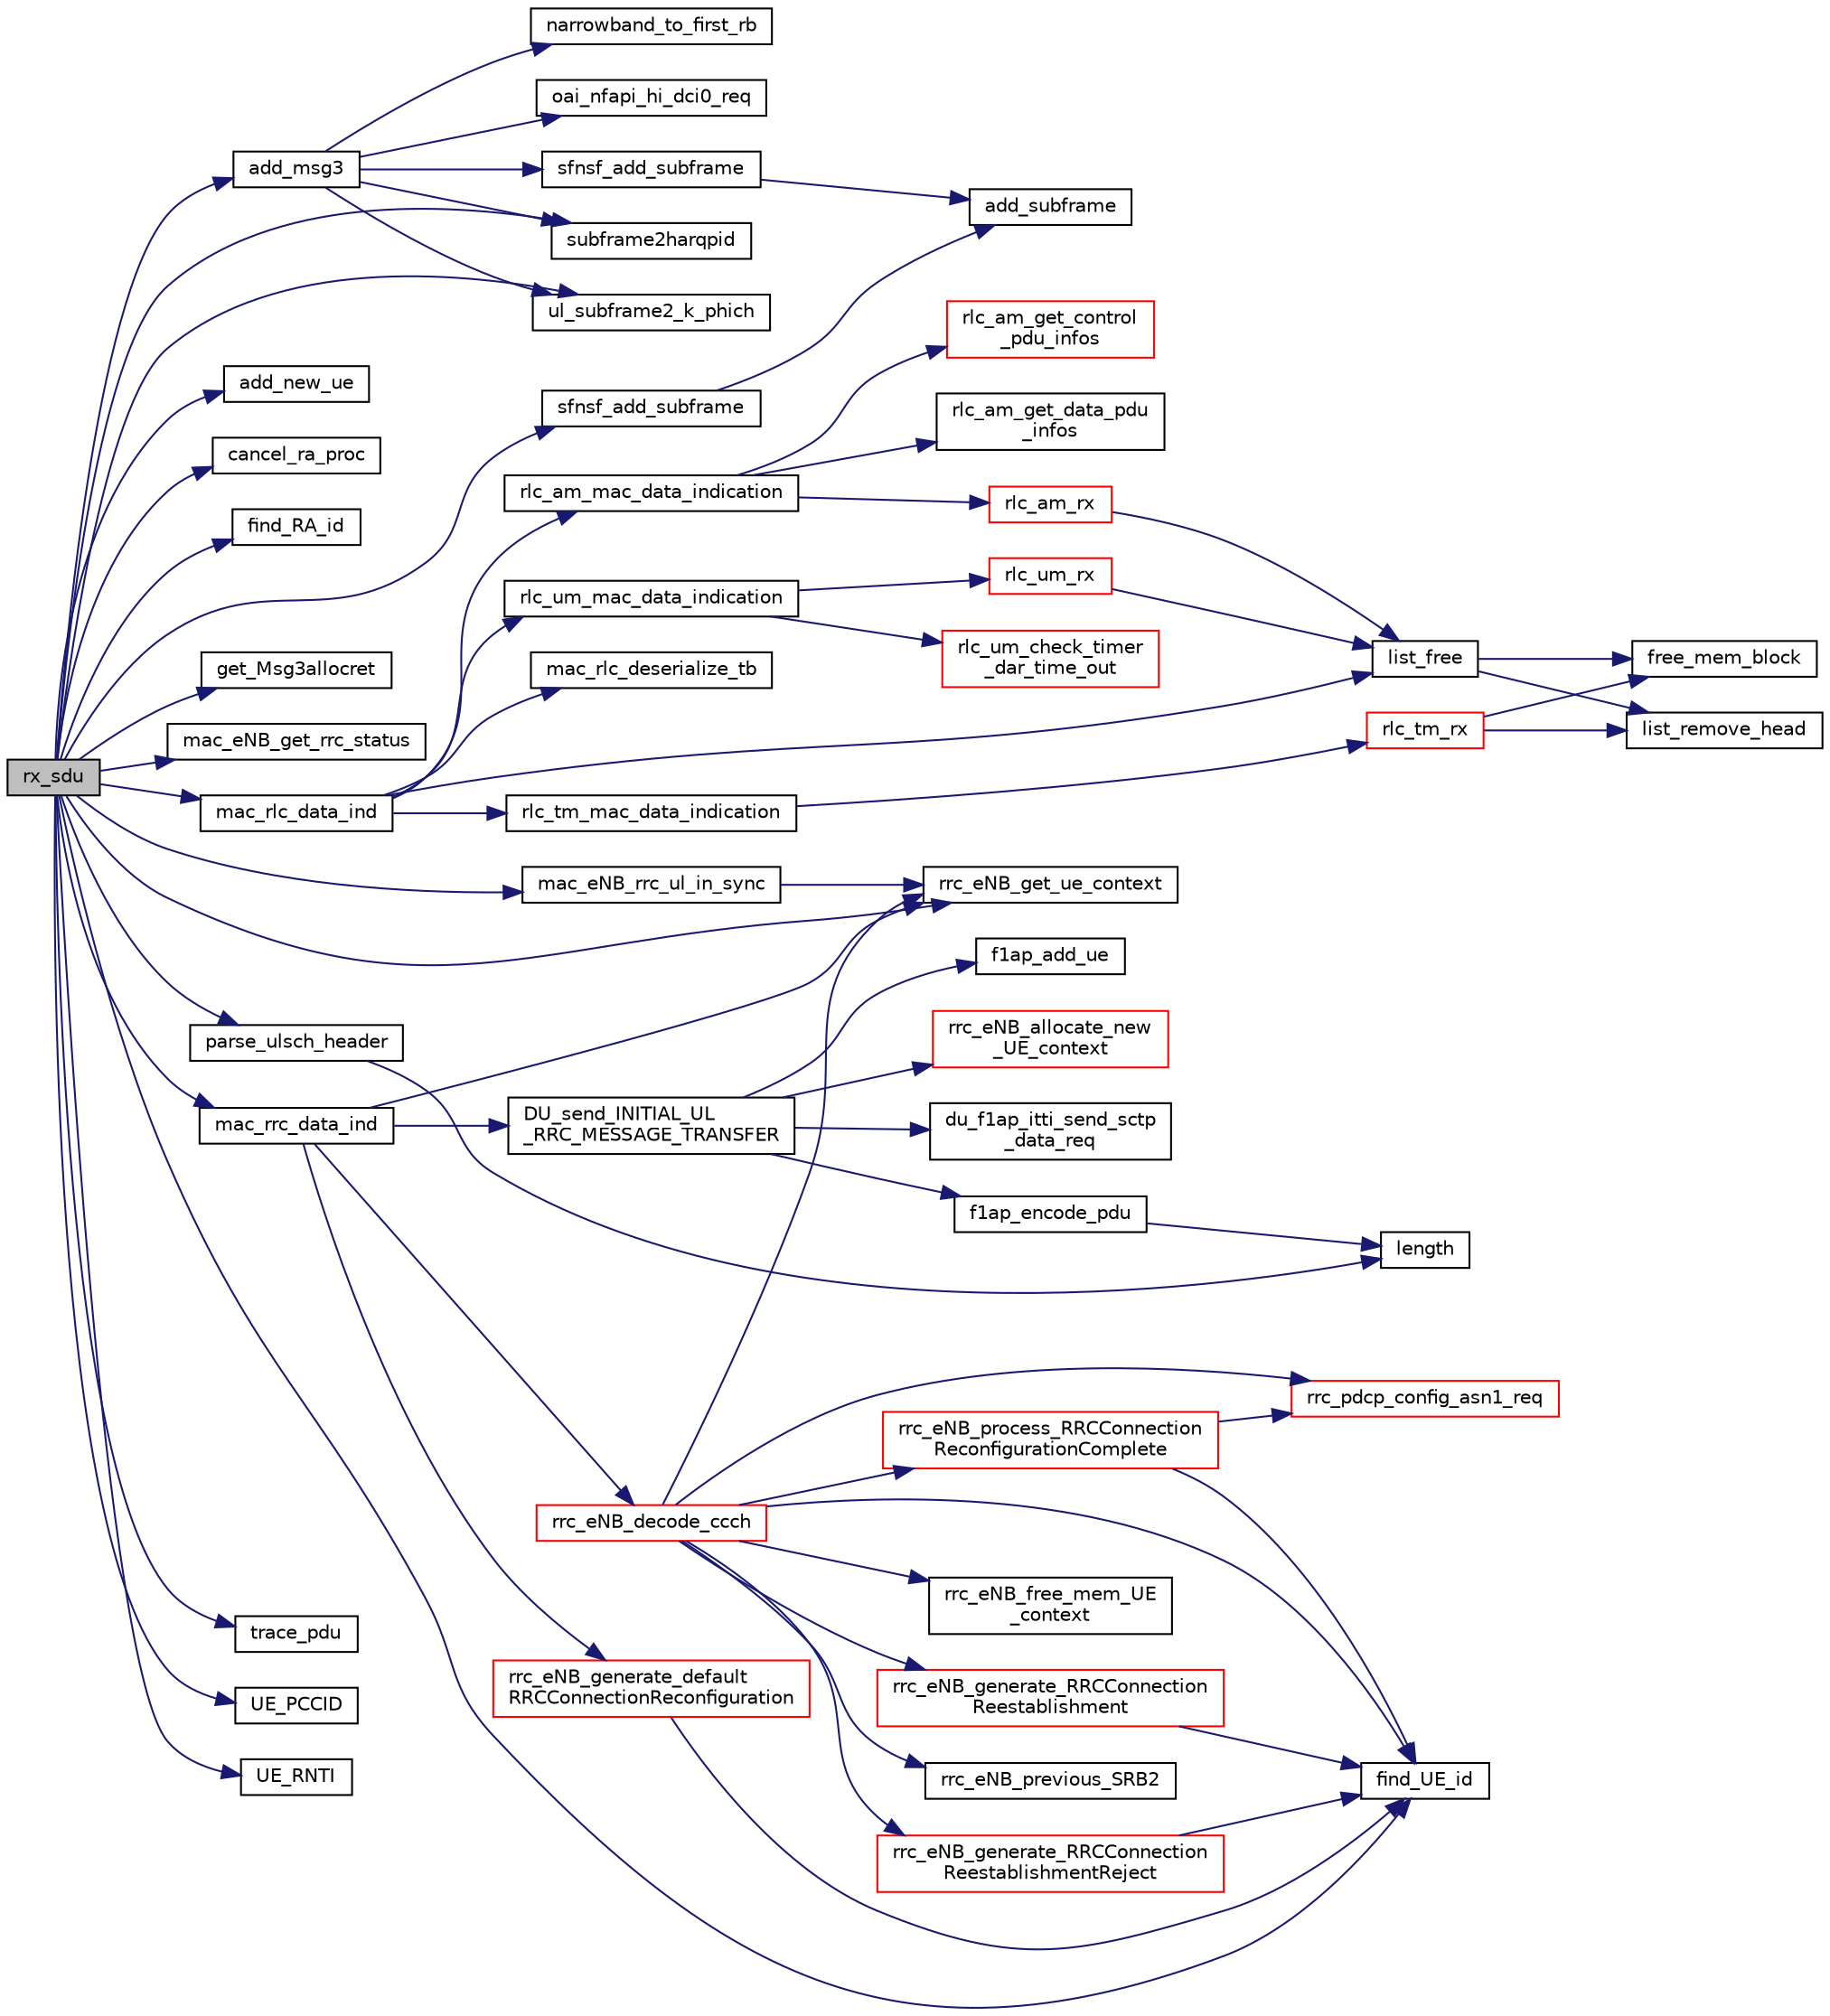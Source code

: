 digraph "rx_sdu"
{
 // LATEX_PDF_SIZE
  edge [fontname="Helvetica",fontsize="10",labelfontname="Helvetica",labelfontsize="10"];
  node [fontname="Helvetica",fontsize="10",shape=record];
  rankdir="LR";
  Node1 [label="rx_sdu",height=0.2,width=0.4,color="black", fillcolor="grey75", style="filled", fontcolor="black",tooltip=" "];
  Node1 -> Node2 [color="midnightblue",fontsize="10",style="solid",fontname="Helvetica"];
  Node2 [label="add_msg3",height=0.2,width=0.4,color="black", fillcolor="white", style="filled",URL="$group____mac.html#ga11a3e4e254a0bbe1edf71069e947df0a",tooltip=" "];
  Node2 -> Node3 [color="midnightblue",fontsize="10",style="solid",fontname="Helvetica"];
  Node3 [label="narrowband_to_first_rb",height=0.2,width=0.4,color="black", fillcolor="white", style="filled",URL="$group____mac.html#ga2cefe4442fc753b68846949201451229",tooltip=" "];
  Node2 -> Node4 [color="midnightblue",fontsize="10",style="solid",fontname="Helvetica"];
  Node4 [label="oai_nfapi_hi_dci0_req",height=0.2,width=0.4,color="black", fillcolor="white", style="filled",URL="$eNB__scheduler__RA_8c.html#a757d8872d40d94b7026dfd58a3491b79",tooltip=" "];
  Node2 -> Node5 [color="midnightblue",fontsize="10",style="solid",fontname="Helvetica"];
  Node5 [label="sfnsf_add_subframe",height=0.2,width=0.4,color="black", fillcolor="white", style="filled",URL="$eNB__scheduler__RA_8c.html#aa29bf5c4b02fce76f1eded1af219a2ee",tooltip=" "];
  Node5 -> Node6 [color="midnightblue",fontsize="10",style="solid",fontname="Helvetica"];
  Node6 [label="add_subframe",height=0.2,width=0.4,color="black", fillcolor="white", style="filled",URL="$eNB__scheduler__RA_8c.html#a309a9f944d0482f6ac7bbf52c3cca4b5",tooltip=" "];
  Node2 -> Node7 [color="midnightblue",fontsize="10",style="solid",fontname="Helvetica"];
  Node7 [label="subframe2harqpid",height=0.2,width=0.4,color="black", fillcolor="white", style="filled",URL="$group____mac.html#gab50114bec770935c2cfd4c57407bdcbf",tooltip=" "];
  Node2 -> Node8 [color="midnightblue",fontsize="10",style="solid",fontname="Helvetica"];
  Node8 [label="ul_subframe2_k_phich",height=0.2,width=0.4,color="black", fillcolor="white", style="filled",URL="$group____mac.html#ga9ee2cdaf32802b891776ab9d70af9eb6",tooltip=" "];
  Node1 -> Node9 [color="midnightblue",fontsize="10",style="solid",fontname="Helvetica"];
  Node9 [label="add_new_ue",height=0.2,width=0.4,color="black", fillcolor="white", style="filled",URL="$group____mac.html#gaf6d3bd5f2ba9c9a3d9c374d1a6834fe9",tooltip=" "];
  Node1 -> Node10 [color="midnightblue",fontsize="10",style="solid",fontname="Helvetica"];
  Node10 [label="cancel_ra_proc",height=0.2,width=0.4,color="black", fillcolor="white", style="filled",URL="$group____mac.html#ga0c5b911b38eadc4fa965f561d6cafc94",tooltip=" "];
  Node1 -> Node11 [color="midnightblue",fontsize="10",style="solid",fontname="Helvetica"];
  Node11 [label="find_RA_id",height=0.2,width=0.4,color="black", fillcolor="white", style="filled",URL="$group____mac.html#ga96a58a291105b723c35f82c564ac2821",tooltip=" "];
  Node1 -> Node12 [color="midnightblue",fontsize="10",style="solid",fontname="Helvetica"];
  Node12 [label="find_UE_id",height=0.2,width=0.4,color="black", fillcolor="white", style="filled",URL="$group____mac.html#ga35a30760cd6df3d2fcadef04c55d66ea",tooltip=" "];
  Node1 -> Node13 [color="midnightblue",fontsize="10",style="solid",fontname="Helvetica"];
  Node13 [label="get_Msg3allocret",height=0.2,width=0.4,color="black", fillcolor="white", style="filled",URL="$group____mac.html#gab2f219053ecfa85821545acac3d3a649",tooltip=" "];
  Node1 -> Node14 [color="midnightblue",fontsize="10",style="solid",fontname="Helvetica"];
  Node14 [label="mac_eNB_get_rrc_status",height=0.2,width=0.4,color="black", fillcolor="white", style="filled",URL="$group____rrc.html#ga924d14199b132512e86d4fec21b50253",tooltip=" "];
  Node1 -> Node15 [color="midnightblue",fontsize="10",style="solid",fontname="Helvetica"];
  Node15 [label="mac_eNB_rrc_ul_in_sync",height=0.2,width=0.4,color="black", fillcolor="white", style="filled",URL="$group____rrc.html#ga115162784b12d5d268891a8cbb816187",tooltip=" "];
  Node15 -> Node16 [color="midnightblue",fontsize="10",style="solid",fontname="Helvetica"];
  Node16 [label="rrc_eNB_get_ue_context",height=0.2,width=0.4,color="black", fillcolor="white", style="filled",URL="$rrc__eNB__UE__context_8c.html#a746860031d13c8ab30390dc0e7685e9f",tooltip=" "];
  Node1 -> Node17 [color="midnightblue",fontsize="10",style="solid",fontname="Helvetica"];
  Node17 [label="mac_rlc_data_ind",height=0.2,width=0.4,color="black", fillcolor="white", style="filled",URL="$group__em.html#ga063e617810daf9edd632c8df0f569f25",tooltip=" "];
  Node17 -> Node18 [color="midnightblue",fontsize="10",style="solid",fontname="Helvetica"];
  Node18 [label="list_free",height=0.2,width=0.4,color="black", fillcolor="white", style="filled",URL="$list_8c.html#a73dcb25a7e97fea269a73f9179670ccf",tooltip=" "];
  Node18 -> Node19 [color="midnightblue",fontsize="10",style="solid",fontname="Helvetica"];
  Node19 [label="free_mem_block",height=0.2,width=0.4,color="black", fillcolor="white", style="filled",URL="$mem__block_8c.html#a3465e37844438c1cc552c197a2cfbbfd",tooltip=" "];
  Node18 -> Node20 [color="midnightblue",fontsize="10",style="solid",fontname="Helvetica"];
  Node20 [label="list_remove_head",height=0.2,width=0.4,color="black", fillcolor="white", style="filled",URL="$list_8c.html#a68bb206a4e50e2f9f27ca4c051a84dc5",tooltip=" "];
  Node17 -> Node21 [color="midnightblue",fontsize="10",style="solid",fontname="Helvetica"];
  Node21 [label="mac_rlc_deserialize_tb",height=0.2,width=0.4,color="black", fillcolor="white", style="filled",URL="$group__em.html#ga38d7fc7f6bf9f0e29a982a339a6d6f28",tooltip="Serialize a list of transport blocks coming from RLC in order to be processed by MAC."];
  Node17 -> Node22 [color="midnightblue",fontsize="10",style="solid",fontname="Helvetica"];
  Node22 [label="rlc_am_mac_data_indication",height=0.2,width=0.4,color="black", fillcolor="white", style="filled",URL="$group__em.html#ga9c65fec6a21dda19f0adadd43bd1bb7c",tooltip="Receive PDUs from lower layer MAC."];
  Node22 -> Node23 [color="midnightblue",fontsize="10",style="solid",fontname="Helvetica"];
  Node23 [label="rlc_am_get_control\l_pdu_infos",height=0.2,width=0.4,color="red", fillcolor="white", style="filled",URL="$group__em.html#gaaa3cfbcfbc1e358829581599b1f513f4",tooltip="Retrieve control PDU informations from a serialized control PDU."];
  Node22 -> Node25 [color="midnightblue",fontsize="10",style="solid",fontname="Helvetica"];
  Node25 [label="rlc_am_get_data_pdu\l_infos",height=0.2,width=0.4,color="black", fillcolor="white", style="filled",URL="$group__em.html#ga4a3923d7de10cef56f05712f4e2174b8",tooltip="Extract PDU informations (header fields, data size, etc) from the serialized PDU."];
  Node22 -> Node26 [color="midnightblue",fontsize="10",style="solid",fontname="Helvetica"];
  Node26 [label="rlc_am_rx",height=0.2,width=0.4,color="red", fillcolor="white", style="filled",URL="$group__em.html#gabfe726b5c8b58ca4532aa8f095e6673c",tooltip="Process the received PDUs from lower layer."];
  Node26 -> Node18 [color="midnightblue",fontsize="10",style="solid",fontname="Helvetica"];
  Node17 -> Node69 [color="midnightblue",fontsize="10",style="solid",fontname="Helvetica"];
  Node69 [label="rlc_tm_mac_data_indication",height=0.2,width=0.4,color="black", fillcolor="white", style="filled",URL="$group__em.html#ga3ec4a42e65636eda4641544e212aca3c",tooltip="Receive PDUs from lower layer MAC."];
  Node69 -> Node70 [color="midnightblue",fontsize="10",style="solid",fontname="Helvetica"];
  Node70 [label="rlc_tm_rx",height=0.2,width=0.4,color="red", fillcolor="white", style="filled",URL="$group__em.html#gaf13c04f2ce26805cbfda3137cee4d93a",tooltip="Process the received PDUs from lower layer."];
  Node70 -> Node19 [color="midnightblue",fontsize="10",style="solid",fontname="Helvetica"];
  Node70 -> Node20 [color="midnightblue",fontsize="10",style="solid",fontname="Helvetica"];
  Node17 -> Node72 [color="midnightblue",fontsize="10",style="solid",fontname="Helvetica"];
  Node72 [label="rlc_um_mac_data_indication",height=0.2,width=0.4,color="black", fillcolor="white", style="filled",URL="$group__em.html#ga2b375c558d68de9ab79599f9e31b3282",tooltip=" "];
  Node72 -> Node73 [color="midnightblue",fontsize="10",style="solid",fontname="Helvetica"];
  Node73 [label="rlc_um_check_timer\l_dar_time_out",height=0.2,width=0.4,color="red", fillcolor="white", style="filled",URL="$group__em.html#gac11d7937b63c35b02c06bb43cf4ce7a8",tooltip="Check if t-Reordering expires and take the appropriate actions as described in 3GPP specifications."];
  Node72 -> Node84 [color="midnightblue",fontsize="10",style="solid",fontname="Helvetica"];
  Node84 [label="rlc_um_rx",height=0.2,width=0.4,color="red", fillcolor="white", style="filled",URL="$group__em.html#ga083c97528a6ac0210b2468b3b33bc91a",tooltip=" "];
  Node84 -> Node18 [color="midnightblue",fontsize="10",style="solid",fontname="Helvetica"];
  Node1 -> Node91 [color="midnightblue",fontsize="10",style="solid",fontname="Helvetica"];
  Node91 [label="mac_rrc_data_ind",height=0.2,width=0.4,color="black", fillcolor="white", style="filled",URL="$group____rrc.html#ga27bdbafc2b9df6bb7560b11d7196343e",tooltip=" "];
  Node91 -> Node92 [color="midnightblue",fontsize="10",style="solid",fontname="Helvetica"];
  Node92 [label="DU_send_INITIAL_UL\l_RRC_MESSAGE_TRANSFER",height=0.2,width=0.4,color="black", fillcolor="white", style="filled",URL="$f1ap__du__rrc__message__transfer_8c.html#af16f862028a7b266b94d3de7eb009fd7",tooltip=" "];
  Node92 -> Node93 [color="midnightblue",fontsize="10",style="solid",fontname="Helvetica"];
  Node93 [label="du_f1ap_itti_send_sctp\l_data_req",height=0.2,width=0.4,color="black", fillcolor="white", style="filled",URL="$f1ap__itti__messaging_8c.html#aefac93d9d3cf31f8e5b39050a4ecc3a2",tooltip=" "];
  Node92 -> Node94 [color="midnightblue",fontsize="10",style="solid",fontname="Helvetica"];
  Node94 [label="f1ap_add_ue",height=0.2,width=0.4,color="black", fillcolor="white", style="filled",URL="$f1ap__common_8c.html#a9191a13911f7bca2beb79cf41826ab9e",tooltip=" "];
  Node92 -> Node95 [color="midnightblue",fontsize="10",style="solid",fontname="Helvetica"];
  Node95 [label="f1ap_encode_pdu",height=0.2,width=0.4,color="black", fillcolor="white", style="filled",URL="$f1ap__encoder_8c.html#aeb101e0107e90201d0a11b82b3fab4b9",tooltip=" "];
  Node95 -> Node96 [color="midnightblue",fontsize="10",style="solid",fontname="Helvetica"];
  Node96 [label="length",height=0.2,width=0.4,color="black", fillcolor="white", style="filled",URL="$UTIL_2OMG_2common_8c.html#a587e0ad0d0cc2677421231a08c3a614b",tooltip="Helper function to return the length of a string."];
  Node92 -> Node97 [color="midnightblue",fontsize="10",style="solid",fontname="Helvetica"];
  Node97 [label="rrc_eNB_allocate_new\l_UE_context",height=0.2,width=0.4,color="red", fillcolor="white", style="filled",URL="$rrc__eNB__UE__context_8c.html#ae50fcc550622acf95507d021e64866c0",tooltip=" "];
  Node91 -> Node99 [color="midnightblue",fontsize="10",style="solid",fontname="Helvetica"];
  Node99 [label="rrc_eNB_decode_ccch",height=0.2,width=0.4,color="red", fillcolor="white", style="filled",URL="$group____rrc.html#ga3ec9e1e30c6af99f396c0079cb081728",tooltip="Entry routine to decode a UL-CCCH-Message. Invokes PER decoder and parses message."];
  Node99 -> Node12 [color="midnightblue",fontsize="10",style="solid",fontname="Helvetica"];
  Node99 -> Node100 [color="midnightblue",fontsize="10",style="solid",fontname="Helvetica"];
  Node100 [label="rrc_eNB_free_mem_UE\l_context",height=0.2,width=0.4,color="black", fillcolor="white", style="filled",URL="$group____rrc.html#ga125920826627a1bc8270175727cb5349",tooltip=" "];
  Node99 -> Node101 [color="midnightblue",fontsize="10",style="solid",fontname="Helvetica"];
  Node101 [label="rrc_eNB_generate_RRCConnection\lReestablishment",height=0.2,width=0.4,color="red", fillcolor="white", style="filled",URL="$rrc__eNB_8c.html#a2ea8fd237d90916a202cd3334ea02868",tooltip=" "];
  Node101 -> Node12 [color="midnightblue",fontsize="10",style="solid",fontname="Helvetica"];
  Node99 -> Node107 [color="midnightblue",fontsize="10",style="solid",fontname="Helvetica"];
  Node107 [label="rrc_eNB_generate_RRCConnection\lReestablishmentReject",height=0.2,width=0.4,color="red", fillcolor="white", style="filled",URL="$group____rrc.html#ga7a1192cbb1b3cd5907fe3d833161ff7a",tooltip="Generate RRCConnectionReestablishmentReject."];
  Node107 -> Node12 [color="midnightblue",fontsize="10",style="solid",fontname="Helvetica"];
  Node99 -> Node16 [color="midnightblue",fontsize="10",style="solid",fontname="Helvetica"];
  Node99 -> Node109 [color="midnightblue",fontsize="10",style="solid",fontname="Helvetica"];
  Node109 [label="rrc_eNB_previous_SRB2",height=0.2,width=0.4,color="black", fillcolor="white", style="filled",URL="$rrc__eNB_8c.html#a35d6e38a55c236e959bbe10091c1cb28",tooltip=" "];
  Node99 -> Node110 [color="midnightblue",fontsize="10",style="solid",fontname="Helvetica"];
  Node110 [label="rrc_eNB_process_RRCConnection\lReconfigurationComplete",height=0.2,width=0.4,color="red", fillcolor="white", style="filled",URL="$group____rrc.html#gacdd3ba288d9ebe21dd993a6536c62e87",tooltip="Process the RRCConnectionReconfigurationComplete based on information coming from UE."];
  Node110 -> Node12 [color="midnightblue",fontsize="10",style="solid",fontname="Helvetica"];
  Node110 -> Node116 [color="midnightblue",fontsize="10",style="solid",fontname="Helvetica"];
  Node116 [label="rrc_pdcp_config_asn1_req",height=0.2,width=0.4,color="red", fillcolor="white", style="filled",URL="$group____pdcp.html#ga3e65d0ecf9f1939cbefcffa4f3c05d3f",tooltip=" "];
  Node99 -> Node116 [color="midnightblue",fontsize="10",style="solid",fontname="Helvetica"];
  Node91 -> Node150 [color="midnightblue",fontsize="10",style="solid",fontname="Helvetica"];
  Node150 [label="rrc_eNB_generate_default\lRRCConnectionReconfiguration",height=0.2,width=0.4,color="red", fillcolor="white", style="filled",URL="$group____rrc.html#ga67946553723a490fbe78c54ca17464f7",tooltip=" "];
  Node150 -> Node12 [color="midnightblue",fontsize="10",style="solid",fontname="Helvetica"];
  Node91 -> Node16 [color="midnightblue",fontsize="10",style="solid",fontname="Helvetica"];
  Node1 -> Node166 [color="midnightblue",fontsize="10",style="solid",fontname="Helvetica"];
  Node166 [label="parse_ulsch_header",height=0.2,width=0.4,color="black", fillcolor="white", style="filled",URL="$eNB__scheduler__ulsch_8c.html#af43b22ee3358a6d1a5d0053032da8c5c",tooltip=" "];
  Node166 -> Node96 [color="midnightblue",fontsize="10",style="solid",fontname="Helvetica"];
  Node1 -> Node16 [color="midnightblue",fontsize="10",style="solid",fontname="Helvetica"];
  Node1 -> Node167 [color="midnightblue",fontsize="10",style="solid",fontname="Helvetica"];
  Node167 [label="sfnsf_add_subframe",height=0.2,width=0.4,color="black", fillcolor="white", style="filled",URL="$eNB__scheduler__ulsch_8c.html#aa29bf5c4b02fce76f1eded1af219a2ee",tooltip=" "];
  Node167 -> Node6 [color="midnightblue",fontsize="10",style="solid",fontname="Helvetica"];
  Node1 -> Node7 [color="midnightblue",fontsize="10",style="solid",fontname="Helvetica"];
  Node1 -> Node168 [color="midnightblue",fontsize="10",style="solid",fontname="Helvetica"];
  Node168 [label="trace_pdu",height=0.2,width=0.4,color="black", fillcolor="white", style="filled",URL="$group____oai.html#ga33d924a6f237550baee5d5048bd5c839",tooltip=" "];
  Node1 -> Node169 [color="midnightblue",fontsize="10",style="solid",fontname="Helvetica"];
  Node169 [label="UE_PCCID",height=0.2,width=0.4,color="black", fillcolor="white", style="filled",URL="$group____mac.html#ga63d612e6b94450ff40406b999ab25448",tooltip=" "];
  Node1 -> Node170 [color="midnightblue",fontsize="10",style="solid",fontname="Helvetica"];
  Node170 [label="UE_RNTI",height=0.2,width=0.4,color="black", fillcolor="white", style="filled",URL="$group____mac.html#gab1357b72b8008581c108de6f662a3ca8",tooltip=" "];
  Node1 -> Node8 [color="midnightblue",fontsize="10",style="solid",fontname="Helvetica"];
}
